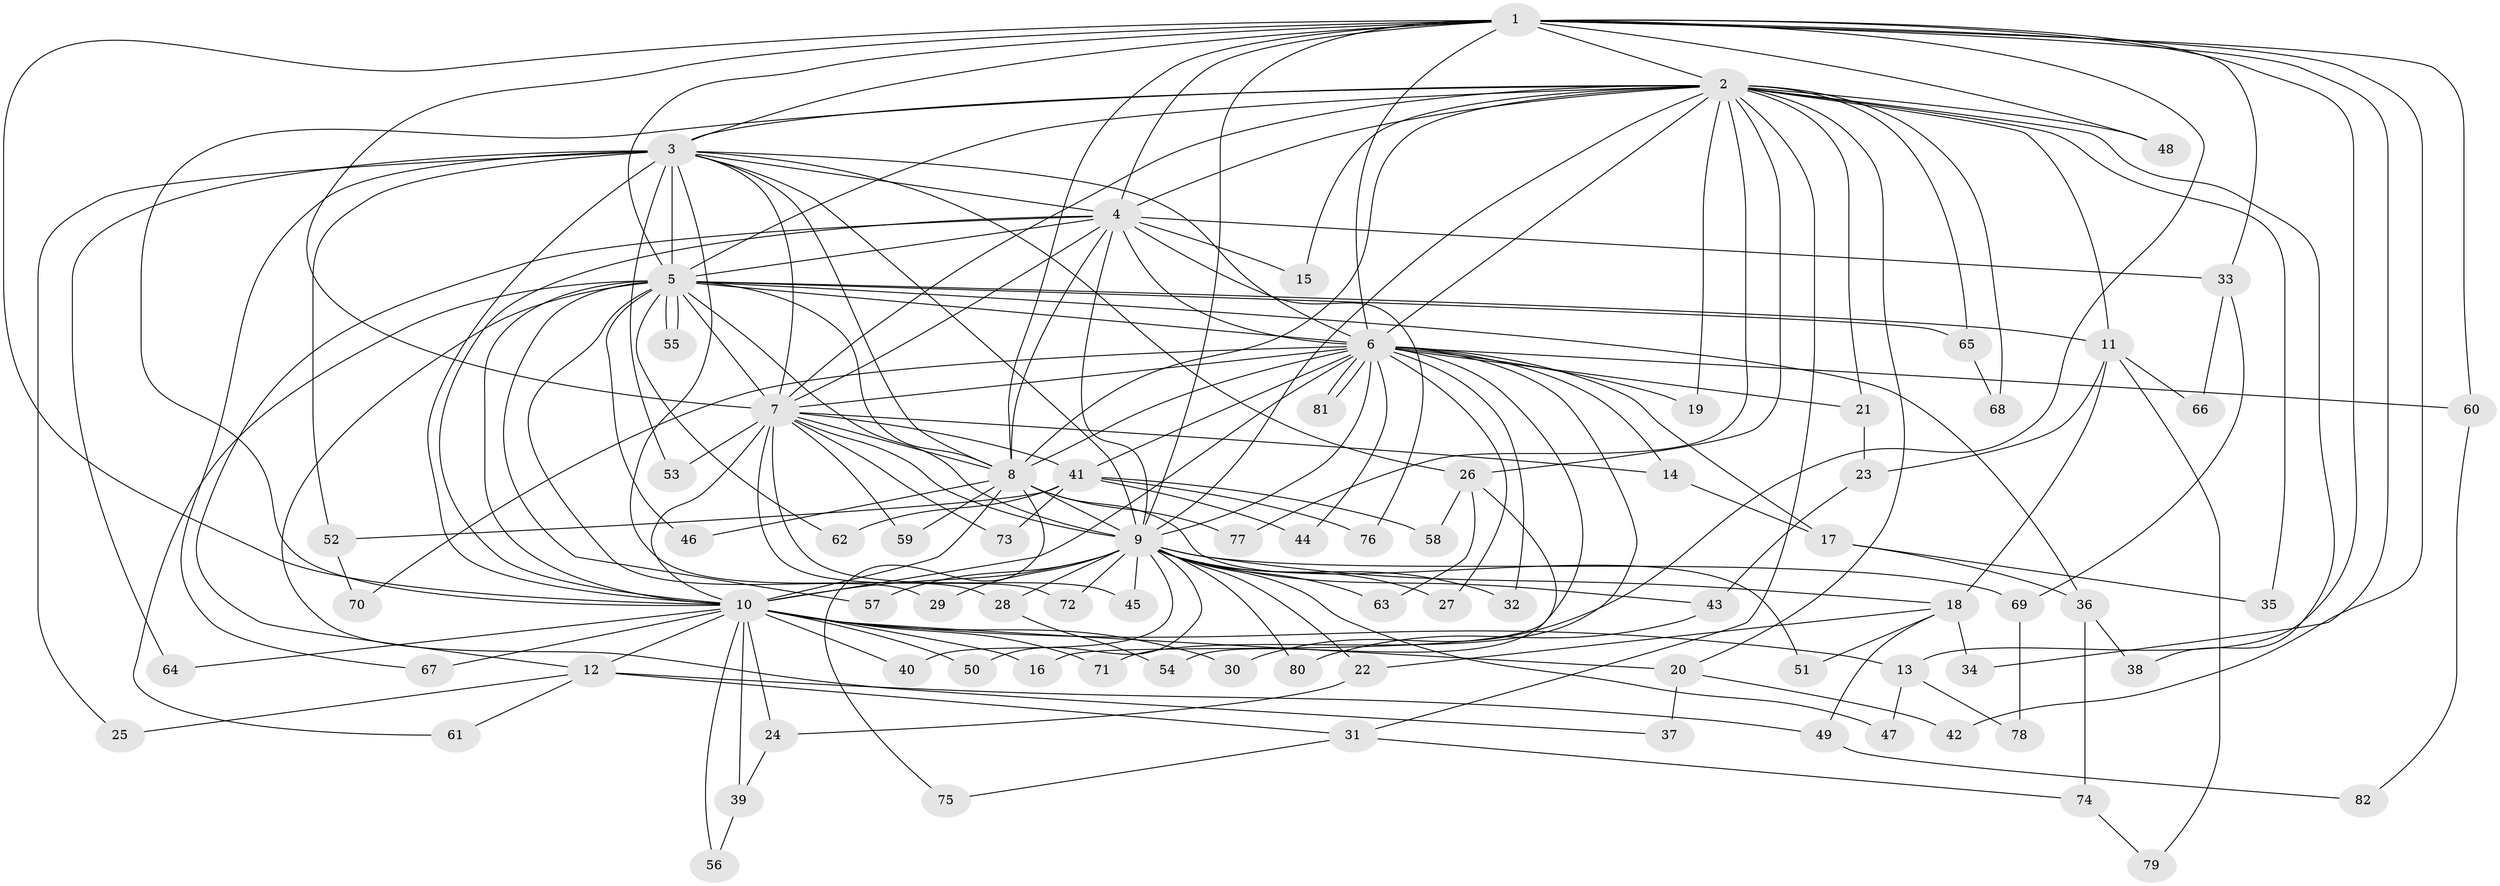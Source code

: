 // Generated by graph-tools (version 1.1) at 2025/34/03/09/25 02:34:53]
// undirected, 82 vertices, 189 edges
graph export_dot {
graph [start="1"]
  node [color=gray90,style=filled];
  1;
  2;
  3;
  4;
  5;
  6;
  7;
  8;
  9;
  10;
  11;
  12;
  13;
  14;
  15;
  16;
  17;
  18;
  19;
  20;
  21;
  22;
  23;
  24;
  25;
  26;
  27;
  28;
  29;
  30;
  31;
  32;
  33;
  34;
  35;
  36;
  37;
  38;
  39;
  40;
  41;
  42;
  43;
  44;
  45;
  46;
  47;
  48;
  49;
  50;
  51;
  52;
  53;
  54;
  55;
  56;
  57;
  58;
  59;
  60;
  61;
  62;
  63;
  64;
  65;
  66;
  67;
  68;
  69;
  70;
  71;
  72;
  73;
  74;
  75;
  76;
  77;
  78;
  79;
  80;
  81;
  82;
  1 -- 2;
  1 -- 3;
  1 -- 4;
  1 -- 5;
  1 -- 6;
  1 -- 7;
  1 -- 8;
  1 -- 9;
  1 -- 10;
  1 -- 13;
  1 -- 30;
  1 -- 33;
  1 -- 34;
  1 -- 42;
  1 -- 48;
  1 -- 60;
  2 -- 3;
  2 -- 4;
  2 -- 5;
  2 -- 6;
  2 -- 7;
  2 -- 8;
  2 -- 9;
  2 -- 10;
  2 -- 11;
  2 -- 15;
  2 -- 19;
  2 -- 20;
  2 -- 21;
  2 -- 26;
  2 -- 31;
  2 -- 35;
  2 -- 38;
  2 -- 48;
  2 -- 65;
  2 -- 68;
  2 -- 77;
  3 -- 4;
  3 -- 5;
  3 -- 6;
  3 -- 7;
  3 -- 8;
  3 -- 9;
  3 -- 10;
  3 -- 25;
  3 -- 26;
  3 -- 28;
  3 -- 52;
  3 -- 53;
  3 -- 64;
  3 -- 67;
  4 -- 5;
  4 -- 6;
  4 -- 7;
  4 -- 8;
  4 -- 9;
  4 -- 10;
  4 -- 12;
  4 -- 15;
  4 -- 33;
  4 -- 76;
  5 -- 6;
  5 -- 7;
  5 -- 8;
  5 -- 9;
  5 -- 10;
  5 -- 11;
  5 -- 29;
  5 -- 36;
  5 -- 37;
  5 -- 46;
  5 -- 55;
  5 -- 55;
  5 -- 57;
  5 -- 61;
  5 -- 62;
  5 -- 65;
  6 -- 7;
  6 -- 8;
  6 -- 9;
  6 -- 10;
  6 -- 14;
  6 -- 16;
  6 -- 17;
  6 -- 19;
  6 -- 21;
  6 -- 27;
  6 -- 32;
  6 -- 41;
  6 -- 44;
  6 -- 60;
  6 -- 70;
  6 -- 71;
  6 -- 81;
  6 -- 81;
  7 -- 8;
  7 -- 9;
  7 -- 10;
  7 -- 14;
  7 -- 41;
  7 -- 45;
  7 -- 53;
  7 -- 59;
  7 -- 72;
  7 -- 73;
  8 -- 9;
  8 -- 10;
  8 -- 46;
  8 -- 51;
  8 -- 59;
  8 -- 75;
  8 -- 77;
  9 -- 10;
  9 -- 18;
  9 -- 22;
  9 -- 27;
  9 -- 28;
  9 -- 29;
  9 -- 32;
  9 -- 40;
  9 -- 43;
  9 -- 45;
  9 -- 47;
  9 -- 50;
  9 -- 57;
  9 -- 63;
  9 -- 69;
  9 -- 72;
  9 -- 80;
  10 -- 12;
  10 -- 13;
  10 -- 16;
  10 -- 20;
  10 -- 24;
  10 -- 30;
  10 -- 39;
  10 -- 40;
  10 -- 50;
  10 -- 56;
  10 -- 64;
  10 -- 67;
  10 -- 71;
  11 -- 18;
  11 -- 23;
  11 -- 66;
  11 -- 79;
  12 -- 25;
  12 -- 31;
  12 -- 49;
  12 -- 61;
  13 -- 47;
  13 -- 78;
  14 -- 17;
  17 -- 35;
  17 -- 36;
  18 -- 22;
  18 -- 34;
  18 -- 49;
  18 -- 51;
  20 -- 37;
  20 -- 42;
  21 -- 23;
  22 -- 24;
  23 -- 43;
  24 -- 39;
  26 -- 54;
  26 -- 58;
  26 -- 63;
  28 -- 54;
  31 -- 74;
  31 -- 75;
  33 -- 66;
  33 -- 69;
  36 -- 38;
  36 -- 74;
  39 -- 56;
  41 -- 44;
  41 -- 52;
  41 -- 58;
  41 -- 62;
  41 -- 73;
  41 -- 76;
  43 -- 80;
  49 -- 82;
  52 -- 70;
  60 -- 82;
  65 -- 68;
  69 -- 78;
  74 -- 79;
}
